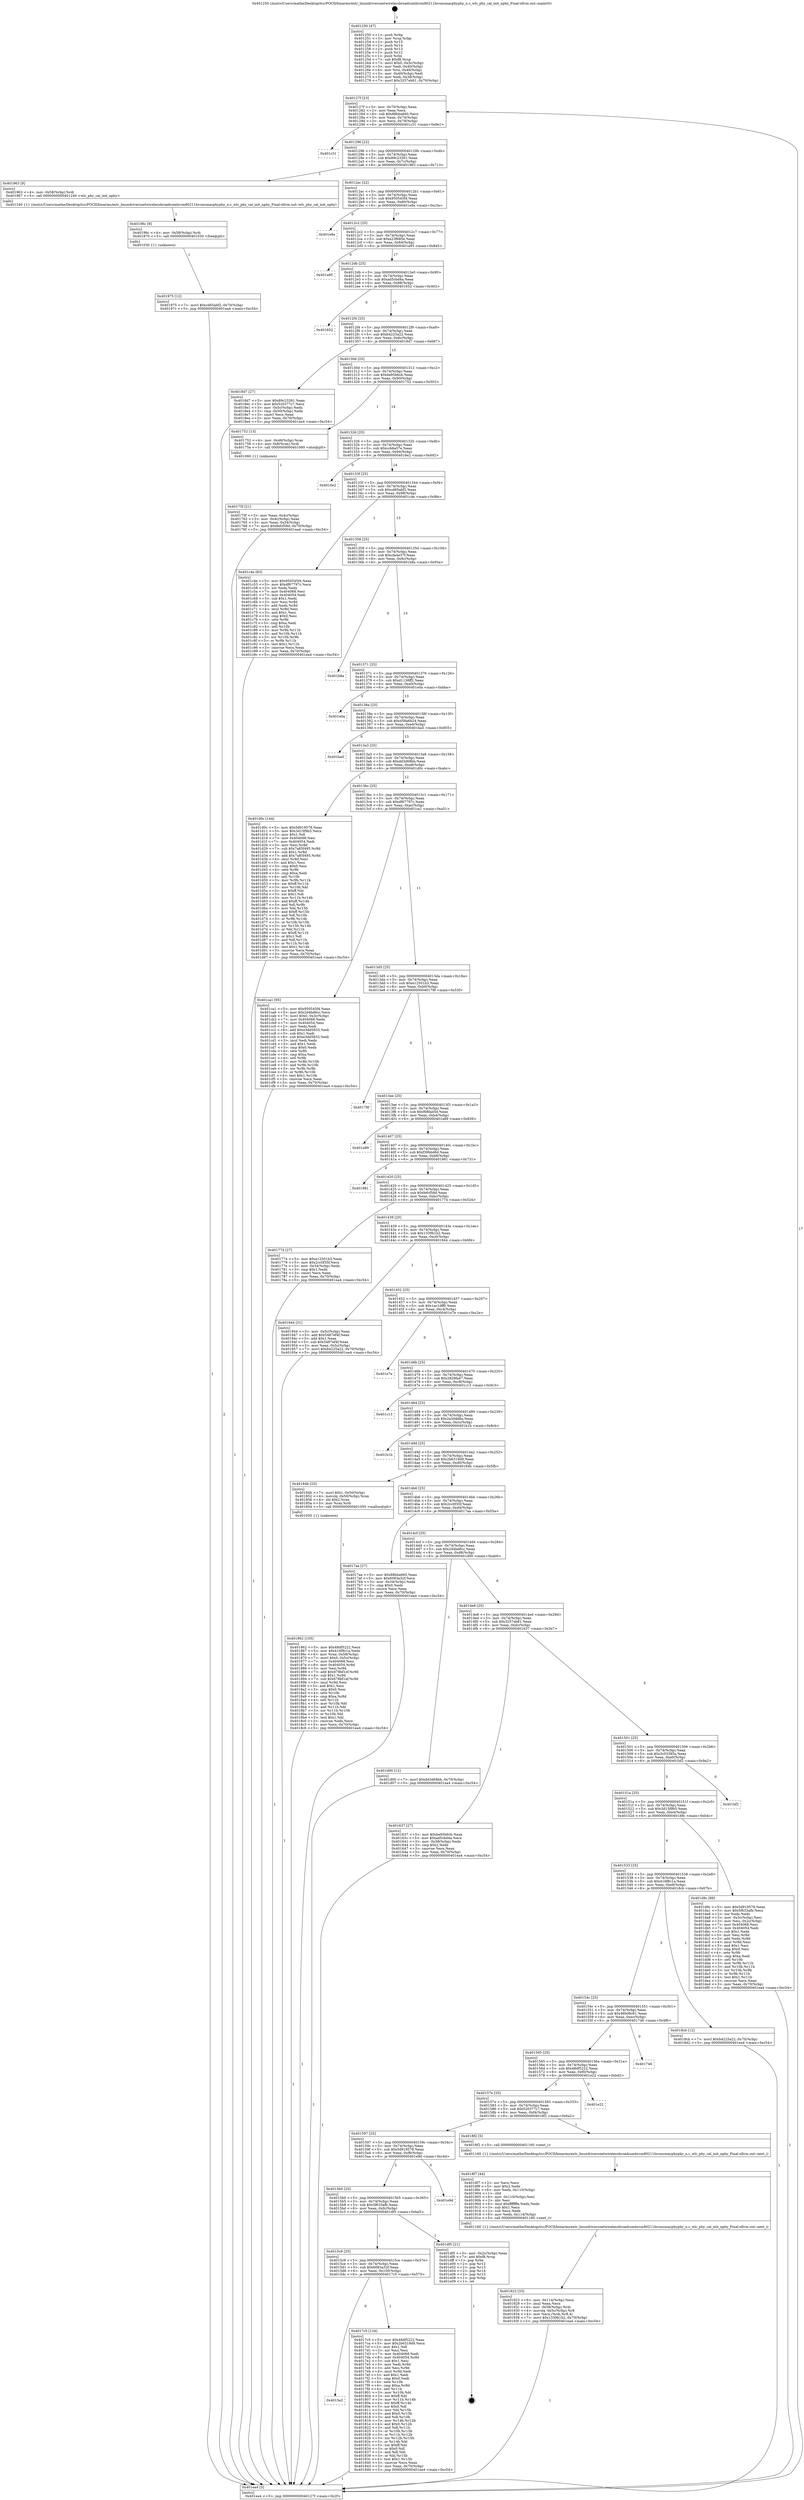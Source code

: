 digraph "0x401250" {
  label = "0x401250 (/mnt/c/Users/mathe/Desktop/tcc/POCII/binaries/extr_linuxdriversnetwirelessbroadcombrcm80211brcmsmacphyphy_n.c_wlc_phy_cal_init_nphy_Final-ollvm.out::main(0))"
  labelloc = "t"
  node[shape=record]

  Entry [label="",width=0.3,height=0.3,shape=circle,fillcolor=black,style=filled]
  "0x40127f" [label="{
     0x40127f [23]\l
     | [instrs]\l
     &nbsp;&nbsp;0x40127f \<+3\>: mov -0x70(%rbp),%eax\l
     &nbsp;&nbsp;0x401282 \<+2\>: mov %eax,%ecx\l
     &nbsp;&nbsp;0x401284 \<+6\>: sub $0x88bba660,%ecx\l
     &nbsp;&nbsp;0x40128a \<+3\>: mov %eax,-0x74(%rbp)\l
     &nbsp;&nbsp;0x40128d \<+3\>: mov %ecx,-0x78(%rbp)\l
     &nbsp;&nbsp;0x401290 \<+6\>: je 0000000000401c31 \<main+0x9e1\>\l
  }"]
  "0x401c31" [label="{
     0x401c31\l
  }", style=dashed]
  "0x401296" [label="{
     0x401296 [22]\l
     | [instrs]\l
     &nbsp;&nbsp;0x401296 \<+5\>: jmp 000000000040129b \<main+0x4b\>\l
     &nbsp;&nbsp;0x40129b \<+3\>: mov -0x74(%rbp),%eax\l
     &nbsp;&nbsp;0x40129e \<+5\>: sub $0x89c23261,%eax\l
     &nbsp;&nbsp;0x4012a3 \<+3\>: mov %eax,-0x7c(%rbp)\l
     &nbsp;&nbsp;0x4012a6 \<+6\>: je 0000000000401963 \<main+0x713\>\l
  }"]
  Exit [label="",width=0.3,height=0.3,shape=circle,fillcolor=black,style=filled,peripheries=2]
  "0x401963" [label="{
     0x401963 [9]\l
     | [instrs]\l
     &nbsp;&nbsp;0x401963 \<+4\>: mov -0x58(%rbp),%rdi\l
     &nbsp;&nbsp;0x401967 \<+5\>: call 0000000000401240 \<wlc_phy_cal_init_nphy\>\l
     | [calls]\l
     &nbsp;&nbsp;0x401240 \{1\} (/mnt/c/Users/mathe/Desktop/tcc/POCII/binaries/extr_linuxdriversnetwirelessbroadcombrcm80211brcmsmacphyphy_n.c_wlc_phy_cal_init_nphy_Final-ollvm.out::wlc_phy_cal_init_nphy)\l
  }"]
  "0x4012ac" [label="{
     0x4012ac [22]\l
     | [instrs]\l
     &nbsp;&nbsp;0x4012ac \<+5\>: jmp 00000000004012b1 \<main+0x61\>\l
     &nbsp;&nbsp;0x4012b1 \<+3\>: mov -0x74(%rbp),%eax\l
     &nbsp;&nbsp;0x4012b4 \<+5\>: sub $0x950545f4,%eax\l
     &nbsp;&nbsp;0x4012b9 \<+3\>: mov %eax,-0x80(%rbp)\l
     &nbsp;&nbsp;0x4012bc \<+6\>: je 0000000000401e8a \<main+0xc3a\>\l
  }"]
  "0x401975" [label="{
     0x401975 [12]\l
     | [instrs]\l
     &nbsp;&nbsp;0x401975 \<+7\>: movl $0xcd65abf2,-0x70(%rbp)\l
     &nbsp;&nbsp;0x40197c \<+5\>: jmp 0000000000401ea4 \<main+0xc54\>\l
  }"]
  "0x401e8a" [label="{
     0x401e8a\l
  }", style=dashed]
  "0x4012c2" [label="{
     0x4012c2 [25]\l
     | [instrs]\l
     &nbsp;&nbsp;0x4012c2 \<+5\>: jmp 00000000004012c7 \<main+0x77\>\l
     &nbsp;&nbsp;0x4012c7 \<+3\>: mov -0x74(%rbp),%eax\l
     &nbsp;&nbsp;0x4012ca \<+5\>: sub $0xa23f685e,%eax\l
     &nbsp;&nbsp;0x4012cf \<+6\>: mov %eax,-0x84(%rbp)\l
     &nbsp;&nbsp;0x4012d5 \<+6\>: je 0000000000401a95 \<main+0x845\>\l
  }"]
  "0x40196c" [label="{
     0x40196c [9]\l
     | [instrs]\l
     &nbsp;&nbsp;0x40196c \<+4\>: mov -0x58(%rbp),%rdi\l
     &nbsp;&nbsp;0x401970 \<+5\>: call 0000000000401030 \<free@plt\>\l
     | [calls]\l
     &nbsp;&nbsp;0x401030 \{1\} (unknown)\l
  }"]
  "0x401a95" [label="{
     0x401a95\l
  }", style=dashed]
  "0x4012db" [label="{
     0x4012db [25]\l
     | [instrs]\l
     &nbsp;&nbsp;0x4012db \<+5\>: jmp 00000000004012e0 \<main+0x90\>\l
     &nbsp;&nbsp;0x4012e0 \<+3\>: mov -0x74(%rbp),%eax\l
     &nbsp;&nbsp;0x4012e3 \<+5\>: sub $0xad5cbd4a,%eax\l
     &nbsp;&nbsp;0x4012e8 \<+6\>: mov %eax,-0x88(%rbp)\l
     &nbsp;&nbsp;0x4012ee \<+6\>: je 0000000000401652 \<main+0x402\>\l
  }"]
  "0x401923" [label="{
     0x401923 [33]\l
     | [instrs]\l
     &nbsp;&nbsp;0x401923 \<+6\>: mov -0x114(%rbp),%ecx\l
     &nbsp;&nbsp;0x401929 \<+3\>: imul %eax,%ecx\l
     &nbsp;&nbsp;0x40192c \<+4\>: mov -0x58(%rbp),%rdi\l
     &nbsp;&nbsp;0x401930 \<+4\>: movslq -0x5c(%rbp),%r8\l
     &nbsp;&nbsp;0x401934 \<+4\>: mov %ecx,(%rdi,%r8,4)\l
     &nbsp;&nbsp;0x401938 \<+7\>: movl $0x1339b1b2,-0x70(%rbp)\l
     &nbsp;&nbsp;0x40193f \<+5\>: jmp 0000000000401ea4 \<main+0xc54\>\l
  }"]
  "0x401652" [label="{
     0x401652\l
  }", style=dashed]
  "0x4012f4" [label="{
     0x4012f4 [25]\l
     | [instrs]\l
     &nbsp;&nbsp;0x4012f4 \<+5\>: jmp 00000000004012f9 \<main+0xa9\>\l
     &nbsp;&nbsp;0x4012f9 \<+3\>: mov -0x74(%rbp),%eax\l
     &nbsp;&nbsp;0x4012fc \<+5\>: sub $0xb4225a22,%eax\l
     &nbsp;&nbsp;0x401301 \<+6\>: mov %eax,-0x8c(%rbp)\l
     &nbsp;&nbsp;0x401307 \<+6\>: je 00000000004018d7 \<main+0x687\>\l
  }"]
  "0x4018f7" [label="{
     0x4018f7 [44]\l
     | [instrs]\l
     &nbsp;&nbsp;0x4018f7 \<+2\>: xor %ecx,%ecx\l
     &nbsp;&nbsp;0x4018f9 \<+5\>: mov $0x2,%edx\l
     &nbsp;&nbsp;0x4018fe \<+6\>: mov %edx,-0x110(%rbp)\l
     &nbsp;&nbsp;0x401904 \<+1\>: cltd\l
     &nbsp;&nbsp;0x401905 \<+6\>: mov -0x110(%rbp),%esi\l
     &nbsp;&nbsp;0x40190b \<+2\>: idiv %esi\l
     &nbsp;&nbsp;0x40190d \<+6\>: imul $0xfffffffe,%edx,%edx\l
     &nbsp;&nbsp;0x401913 \<+3\>: sub $0x1,%ecx\l
     &nbsp;&nbsp;0x401916 \<+2\>: sub %ecx,%edx\l
     &nbsp;&nbsp;0x401918 \<+6\>: mov %edx,-0x114(%rbp)\l
     &nbsp;&nbsp;0x40191e \<+5\>: call 0000000000401160 \<next_i\>\l
     | [calls]\l
     &nbsp;&nbsp;0x401160 \{1\} (/mnt/c/Users/mathe/Desktop/tcc/POCII/binaries/extr_linuxdriversnetwirelessbroadcombrcm80211brcmsmacphyphy_n.c_wlc_phy_cal_init_nphy_Final-ollvm.out::next_i)\l
  }"]
  "0x4018d7" [label="{
     0x4018d7 [27]\l
     | [instrs]\l
     &nbsp;&nbsp;0x4018d7 \<+5\>: mov $0x89c23261,%eax\l
     &nbsp;&nbsp;0x4018dc \<+5\>: mov $0x520377c7,%ecx\l
     &nbsp;&nbsp;0x4018e1 \<+3\>: mov -0x5c(%rbp),%edx\l
     &nbsp;&nbsp;0x4018e4 \<+3\>: cmp -0x50(%rbp),%edx\l
     &nbsp;&nbsp;0x4018e7 \<+3\>: cmovl %ecx,%eax\l
     &nbsp;&nbsp;0x4018ea \<+3\>: mov %eax,-0x70(%rbp)\l
     &nbsp;&nbsp;0x4018ed \<+5\>: jmp 0000000000401ea4 \<main+0xc54\>\l
  }"]
  "0x40130d" [label="{
     0x40130d [25]\l
     | [instrs]\l
     &nbsp;&nbsp;0x40130d \<+5\>: jmp 0000000000401312 \<main+0xc2\>\l
     &nbsp;&nbsp;0x401312 \<+3\>: mov -0x74(%rbp),%eax\l
     &nbsp;&nbsp;0x401315 \<+5\>: sub $0xbe95b6cb,%eax\l
     &nbsp;&nbsp;0x40131a \<+6\>: mov %eax,-0x90(%rbp)\l
     &nbsp;&nbsp;0x401320 \<+6\>: je 0000000000401752 \<main+0x502\>\l
  }"]
  "0x401862" [label="{
     0x401862 [105]\l
     | [instrs]\l
     &nbsp;&nbsp;0x401862 \<+5\>: mov $0x48df5222,%ecx\l
     &nbsp;&nbsp;0x401867 \<+5\>: mov $0x416f8c1a,%edx\l
     &nbsp;&nbsp;0x40186c \<+4\>: mov %rax,-0x58(%rbp)\l
     &nbsp;&nbsp;0x401870 \<+7\>: movl $0x0,-0x5c(%rbp)\l
     &nbsp;&nbsp;0x401877 \<+7\>: mov 0x404068,%esi\l
     &nbsp;&nbsp;0x40187e \<+8\>: mov 0x404054,%r8d\l
     &nbsp;&nbsp;0x401886 \<+3\>: mov %esi,%r9d\l
     &nbsp;&nbsp;0x401889 \<+7\>: add $0x678bf1ef,%r9d\l
     &nbsp;&nbsp;0x401890 \<+4\>: sub $0x1,%r9d\l
     &nbsp;&nbsp;0x401894 \<+7\>: sub $0x678bf1ef,%r9d\l
     &nbsp;&nbsp;0x40189b \<+4\>: imul %r9d,%esi\l
     &nbsp;&nbsp;0x40189f \<+3\>: and $0x1,%esi\l
     &nbsp;&nbsp;0x4018a2 \<+3\>: cmp $0x0,%esi\l
     &nbsp;&nbsp;0x4018a5 \<+4\>: sete %r10b\l
     &nbsp;&nbsp;0x4018a9 \<+4\>: cmp $0xa,%r8d\l
     &nbsp;&nbsp;0x4018ad \<+4\>: setl %r11b\l
     &nbsp;&nbsp;0x4018b1 \<+3\>: mov %r10b,%bl\l
     &nbsp;&nbsp;0x4018b4 \<+3\>: and %r11b,%bl\l
     &nbsp;&nbsp;0x4018b7 \<+3\>: xor %r11b,%r10b\l
     &nbsp;&nbsp;0x4018ba \<+3\>: or %r10b,%bl\l
     &nbsp;&nbsp;0x4018bd \<+3\>: test $0x1,%bl\l
     &nbsp;&nbsp;0x4018c0 \<+3\>: cmovne %edx,%ecx\l
     &nbsp;&nbsp;0x4018c3 \<+3\>: mov %ecx,-0x70(%rbp)\l
     &nbsp;&nbsp;0x4018c6 \<+5\>: jmp 0000000000401ea4 \<main+0xc54\>\l
  }"]
  "0x401752" [label="{
     0x401752 [13]\l
     | [instrs]\l
     &nbsp;&nbsp;0x401752 \<+4\>: mov -0x48(%rbp),%rax\l
     &nbsp;&nbsp;0x401756 \<+4\>: mov 0x8(%rax),%rdi\l
     &nbsp;&nbsp;0x40175a \<+5\>: call 0000000000401060 \<atoi@plt\>\l
     | [calls]\l
     &nbsp;&nbsp;0x401060 \{1\} (unknown)\l
  }"]
  "0x401326" [label="{
     0x401326 [25]\l
     | [instrs]\l
     &nbsp;&nbsp;0x401326 \<+5\>: jmp 000000000040132b \<main+0xdb\>\l
     &nbsp;&nbsp;0x40132b \<+3\>: mov -0x74(%rbp),%eax\l
     &nbsp;&nbsp;0x40132e \<+5\>: sub $0xccb6a57e,%eax\l
     &nbsp;&nbsp;0x401333 \<+6\>: mov %eax,-0x94(%rbp)\l
     &nbsp;&nbsp;0x401339 \<+6\>: je 00000000004016e2 \<main+0x492\>\l
  }"]
  "0x4015e2" [label="{
     0x4015e2\l
  }", style=dashed]
  "0x4016e2" [label="{
     0x4016e2\l
  }", style=dashed]
  "0x40133f" [label="{
     0x40133f [25]\l
     | [instrs]\l
     &nbsp;&nbsp;0x40133f \<+5\>: jmp 0000000000401344 \<main+0xf4\>\l
     &nbsp;&nbsp;0x401344 \<+3\>: mov -0x74(%rbp),%eax\l
     &nbsp;&nbsp;0x401347 \<+5\>: sub $0xcd65abf2,%eax\l
     &nbsp;&nbsp;0x40134c \<+6\>: mov %eax,-0x98(%rbp)\l
     &nbsp;&nbsp;0x401352 \<+6\>: je 0000000000401c4e \<main+0x9fe\>\l
  }"]
  "0x4017c5" [label="{
     0x4017c5 [134]\l
     | [instrs]\l
     &nbsp;&nbsp;0x4017c5 \<+5\>: mov $0x48df5222,%eax\l
     &nbsp;&nbsp;0x4017ca \<+5\>: mov $0x2b6319d9,%ecx\l
     &nbsp;&nbsp;0x4017cf \<+2\>: mov $0x1,%dl\l
     &nbsp;&nbsp;0x4017d1 \<+2\>: xor %esi,%esi\l
     &nbsp;&nbsp;0x4017d3 \<+7\>: mov 0x404068,%edi\l
     &nbsp;&nbsp;0x4017da \<+8\>: mov 0x404054,%r8d\l
     &nbsp;&nbsp;0x4017e2 \<+3\>: sub $0x1,%esi\l
     &nbsp;&nbsp;0x4017e5 \<+3\>: mov %edi,%r9d\l
     &nbsp;&nbsp;0x4017e8 \<+3\>: add %esi,%r9d\l
     &nbsp;&nbsp;0x4017eb \<+4\>: imul %r9d,%edi\l
     &nbsp;&nbsp;0x4017ef \<+3\>: and $0x1,%edi\l
     &nbsp;&nbsp;0x4017f2 \<+3\>: cmp $0x0,%edi\l
     &nbsp;&nbsp;0x4017f5 \<+4\>: sete %r10b\l
     &nbsp;&nbsp;0x4017f9 \<+4\>: cmp $0xa,%r8d\l
     &nbsp;&nbsp;0x4017fd \<+4\>: setl %r11b\l
     &nbsp;&nbsp;0x401801 \<+3\>: mov %r10b,%bl\l
     &nbsp;&nbsp;0x401804 \<+3\>: xor $0xff,%bl\l
     &nbsp;&nbsp;0x401807 \<+3\>: mov %r11b,%r14b\l
     &nbsp;&nbsp;0x40180a \<+4\>: xor $0xff,%r14b\l
     &nbsp;&nbsp;0x40180e \<+3\>: xor $0x0,%dl\l
     &nbsp;&nbsp;0x401811 \<+3\>: mov %bl,%r15b\l
     &nbsp;&nbsp;0x401814 \<+4\>: and $0x0,%r15b\l
     &nbsp;&nbsp;0x401818 \<+3\>: and %dl,%r10b\l
     &nbsp;&nbsp;0x40181b \<+3\>: mov %r14b,%r12b\l
     &nbsp;&nbsp;0x40181e \<+4\>: and $0x0,%r12b\l
     &nbsp;&nbsp;0x401822 \<+3\>: and %dl,%r11b\l
     &nbsp;&nbsp;0x401825 \<+3\>: or %r10b,%r15b\l
     &nbsp;&nbsp;0x401828 \<+3\>: or %r11b,%r12b\l
     &nbsp;&nbsp;0x40182b \<+3\>: xor %r12b,%r15b\l
     &nbsp;&nbsp;0x40182e \<+3\>: or %r14b,%bl\l
     &nbsp;&nbsp;0x401831 \<+3\>: xor $0xff,%bl\l
     &nbsp;&nbsp;0x401834 \<+3\>: or $0x0,%dl\l
     &nbsp;&nbsp;0x401837 \<+2\>: and %dl,%bl\l
     &nbsp;&nbsp;0x401839 \<+3\>: or %bl,%r15b\l
     &nbsp;&nbsp;0x40183c \<+4\>: test $0x1,%r15b\l
     &nbsp;&nbsp;0x401840 \<+3\>: cmovne %ecx,%eax\l
     &nbsp;&nbsp;0x401843 \<+3\>: mov %eax,-0x70(%rbp)\l
     &nbsp;&nbsp;0x401846 \<+5\>: jmp 0000000000401ea4 \<main+0xc54\>\l
  }"]
  "0x401c4e" [label="{
     0x401c4e [83]\l
     | [instrs]\l
     &nbsp;&nbsp;0x401c4e \<+5\>: mov $0x950545f4,%eax\l
     &nbsp;&nbsp;0x401c53 \<+5\>: mov $0xdf67797c,%ecx\l
     &nbsp;&nbsp;0x401c58 \<+2\>: xor %edx,%edx\l
     &nbsp;&nbsp;0x401c5a \<+7\>: mov 0x404068,%esi\l
     &nbsp;&nbsp;0x401c61 \<+7\>: mov 0x404054,%edi\l
     &nbsp;&nbsp;0x401c68 \<+3\>: sub $0x1,%edx\l
     &nbsp;&nbsp;0x401c6b \<+3\>: mov %esi,%r8d\l
     &nbsp;&nbsp;0x401c6e \<+3\>: add %edx,%r8d\l
     &nbsp;&nbsp;0x401c71 \<+4\>: imul %r8d,%esi\l
     &nbsp;&nbsp;0x401c75 \<+3\>: and $0x1,%esi\l
     &nbsp;&nbsp;0x401c78 \<+3\>: cmp $0x0,%esi\l
     &nbsp;&nbsp;0x401c7b \<+4\>: sete %r9b\l
     &nbsp;&nbsp;0x401c7f \<+3\>: cmp $0xa,%edi\l
     &nbsp;&nbsp;0x401c82 \<+4\>: setl %r10b\l
     &nbsp;&nbsp;0x401c86 \<+3\>: mov %r9b,%r11b\l
     &nbsp;&nbsp;0x401c89 \<+3\>: and %r10b,%r11b\l
     &nbsp;&nbsp;0x401c8c \<+3\>: xor %r10b,%r9b\l
     &nbsp;&nbsp;0x401c8f \<+3\>: or %r9b,%r11b\l
     &nbsp;&nbsp;0x401c92 \<+4\>: test $0x1,%r11b\l
     &nbsp;&nbsp;0x401c96 \<+3\>: cmovne %ecx,%eax\l
     &nbsp;&nbsp;0x401c99 \<+3\>: mov %eax,-0x70(%rbp)\l
     &nbsp;&nbsp;0x401c9c \<+5\>: jmp 0000000000401ea4 \<main+0xc54\>\l
  }"]
  "0x401358" [label="{
     0x401358 [25]\l
     | [instrs]\l
     &nbsp;&nbsp;0x401358 \<+5\>: jmp 000000000040135d \<main+0x10d\>\l
     &nbsp;&nbsp;0x40135d \<+3\>: mov -0x74(%rbp),%eax\l
     &nbsp;&nbsp;0x401360 \<+5\>: sub $0xcfa4e37f,%eax\l
     &nbsp;&nbsp;0x401365 \<+6\>: mov %eax,-0x9c(%rbp)\l
     &nbsp;&nbsp;0x40136b \<+6\>: je 0000000000401b8a \<main+0x93a\>\l
  }"]
  "0x4015c9" [label="{
     0x4015c9 [25]\l
     | [instrs]\l
     &nbsp;&nbsp;0x4015c9 \<+5\>: jmp 00000000004015ce \<main+0x37e\>\l
     &nbsp;&nbsp;0x4015ce \<+3\>: mov -0x74(%rbp),%eax\l
     &nbsp;&nbsp;0x4015d1 \<+5\>: sub $0x6083a32f,%eax\l
     &nbsp;&nbsp;0x4015d6 \<+6\>: mov %eax,-0x100(%rbp)\l
     &nbsp;&nbsp;0x4015dc \<+6\>: je 00000000004017c5 \<main+0x575\>\l
  }"]
  "0x401b8a" [label="{
     0x401b8a\l
  }", style=dashed]
  "0x401371" [label="{
     0x401371 [25]\l
     | [instrs]\l
     &nbsp;&nbsp;0x401371 \<+5\>: jmp 0000000000401376 \<main+0x126\>\l
     &nbsp;&nbsp;0x401376 \<+3\>: mov -0x74(%rbp),%eax\l
     &nbsp;&nbsp;0x401379 \<+5\>: sub $0xd1138ff2,%eax\l
     &nbsp;&nbsp;0x40137e \<+6\>: mov %eax,-0xa0(%rbp)\l
     &nbsp;&nbsp;0x401384 \<+6\>: je 0000000000401e0a \<main+0xbba\>\l
  }"]
  "0x401df5" [label="{
     0x401df5 [21]\l
     | [instrs]\l
     &nbsp;&nbsp;0x401df5 \<+3\>: mov -0x2c(%rbp),%eax\l
     &nbsp;&nbsp;0x401df8 \<+7\>: add $0xf8,%rsp\l
     &nbsp;&nbsp;0x401dff \<+1\>: pop %rbx\l
     &nbsp;&nbsp;0x401e00 \<+2\>: pop %r12\l
     &nbsp;&nbsp;0x401e02 \<+2\>: pop %r13\l
     &nbsp;&nbsp;0x401e04 \<+2\>: pop %r14\l
     &nbsp;&nbsp;0x401e06 \<+2\>: pop %r15\l
     &nbsp;&nbsp;0x401e08 \<+1\>: pop %rbp\l
     &nbsp;&nbsp;0x401e09 \<+1\>: ret\l
  }"]
  "0x401e0a" [label="{
     0x401e0a\l
  }", style=dashed]
  "0x40138a" [label="{
     0x40138a [25]\l
     | [instrs]\l
     &nbsp;&nbsp;0x40138a \<+5\>: jmp 000000000040138f \<main+0x13f\>\l
     &nbsp;&nbsp;0x40138f \<+3\>: mov -0x74(%rbp),%eax\l
     &nbsp;&nbsp;0x401392 \<+5\>: sub $0xd58a6b24,%eax\l
     &nbsp;&nbsp;0x401397 \<+6\>: mov %eax,-0xa4(%rbp)\l
     &nbsp;&nbsp;0x40139d \<+6\>: je 0000000000401ba5 \<main+0x955\>\l
  }"]
  "0x4015b0" [label="{
     0x4015b0 [25]\l
     | [instrs]\l
     &nbsp;&nbsp;0x4015b0 \<+5\>: jmp 00000000004015b5 \<main+0x365\>\l
     &nbsp;&nbsp;0x4015b5 \<+3\>: mov -0x74(%rbp),%eax\l
     &nbsp;&nbsp;0x4015b8 \<+5\>: sub $0x5f633afb,%eax\l
     &nbsp;&nbsp;0x4015bd \<+6\>: mov %eax,-0xfc(%rbp)\l
     &nbsp;&nbsp;0x4015c3 \<+6\>: je 0000000000401df5 \<main+0xba5\>\l
  }"]
  "0x401ba5" [label="{
     0x401ba5\l
  }", style=dashed]
  "0x4013a3" [label="{
     0x4013a3 [25]\l
     | [instrs]\l
     &nbsp;&nbsp;0x4013a3 \<+5\>: jmp 00000000004013a8 \<main+0x158\>\l
     &nbsp;&nbsp;0x4013a8 \<+3\>: mov -0x74(%rbp),%eax\l
     &nbsp;&nbsp;0x4013ab \<+5\>: sub $0xdd3d68bb,%eax\l
     &nbsp;&nbsp;0x4013b0 \<+6\>: mov %eax,-0xa8(%rbp)\l
     &nbsp;&nbsp;0x4013b6 \<+6\>: je 0000000000401d0c \<main+0xabc\>\l
  }"]
  "0x401e9d" [label="{
     0x401e9d\l
  }", style=dashed]
  "0x401d0c" [label="{
     0x401d0c [144]\l
     | [instrs]\l
     &nbsp;&nbsp;0x401d0c \<+5\>: mov $0x5d919578,%eax\l
     &nbsp;&nbsp;0x401d11 \<+5\>: mov $0x3d15f9b5,%ecx\l
     &nbsp;&nbsp;0x401d16 \<+2\>: mov $0x1,%dl\l
     &nbsp;&nbsp;0x401d18 \<+7\>: mov 0x404068,%esi\l
     &nbsp;&nbsp;0x401d1f \<+7\>: mov 0x404054,%edi\l
     &nbsp;&nbsp;0x401d26 \<+3\>: mov %esi,%r8d\l
     &nbsp;&nbsp;0x401d29 \<+7\>: sub $0x7a85f495,%r8d\l
     &nbsp;&nbsp;0x401d30 \<+4\>: sub $0x1,%r8d\l
     &nbsp;&nbsp;0x401d34 \<+7\>: add $0x7a85f495,%r8d\l
     &nbsp;&nbsp;0x401d3b \<+4\>: imul %r8d,%esi\l
     &nbsp;&nbsp;0x401d3f \<+3\>: and $0x1,%esi\l
     &nbsp;&nbsp;0x401d42 \<+3\>: cmp $0x0,%esi\l
     &nbsp;&nbsp;0x401d45 \<+4\>: sete %r9b\l
     &nbsp;&nbsp;0x401d49 \<+3\>: cmp $0xa,%edi\l
     &nbsp;&nbsp;0x401d4c \<+4\>: setl %r10b\l
     &nbsp;&nbsp;0x401d50 \<+3\>: mov %r9b,%r11b\l
     &nbsp;&nbsp;0x401d53 \<+4\>: xor $0xff,%r11b\l
     &nbsp;&nbsp;0x401d57 \<+3\>: mov %r10b,%bl\l
     &nbsp;&nbsp;0x401d5a \<+3\>: xor $0xff,%bl\l
     &nbsp;&nbsp;0x401d5d \<+3\>: xor $0x1,%dl\l
     &nbsp;&nbsp;0x401d60 \<+3\>: mov %r11b,%r14b\l
     &nbsp;&nbsp;0x401d63 \<+4\>: and $0xff,%r14b\l
     &nbsp;&nbsp;0x401d67 \<+3\>: and %dl,%r9b\l
     &nbsp;&nbsp;0x401d6a \<+3\>: mov %bl,%r15b\l
     &nbsp;&nbsp;0x401d6d \<+4\>: and $0xff,%r15b\l
     &nbsp;&nbsp;0x401d71 \<+3\>: and %dl,%r10b\l
     &nbsp;&nbsp;0x401d74 \<+3\>: or %r9b,%r14b\l
     &nbsp;&nbsp;0x401d77 \<+3\>: or %r10b,%r15b\l
     &nbsp;&nbsp;0x401d7a \<+3\>: xor %r15b,%r14b\l
     &nbsp;&nbsp;0x401d7d \<+3\>: or %bl,%r11b\l
     &nbsp;&nbsp;0x401d80 \<+4\>: xor $0xff,%r11b\l
     &nbsp;&nbsp;0x401d84 \<+3\>: or $0x1,%dl\l
     &nbsp;&nbsp;0x401d87 \<+3\>: and %dl,%r11b\l
     &nbsp;&nbsp;0x401d8a \<+3\>: or %r11b,%r14b\l
     &nbsp;&nbsp;0x401d8d \<+4\>: test $0x1,%r14b\l
     &nbsp;&nbsp;0x401d91 \<+3\>: cmovne %ecx,%eax\l
     &nbsp;&nbsp;0x401d94 \<+3\>: mov %eax,-0x70(%rbp)\l
     &nbsp;&nbsp;0x401d97 \<+5\>: jmp 0000000000401ea4 \<main+0xc54\>\l
  }"]
  "0x4013bc" [label="{
     0x4013bc [25]\l
     | [instrs]\l
     &nbsp;&nbsp;0x4013bc \<+5\>: jmp 00000000004013c1 \<main+0x171\>\l
     &nbsp;&nbsp;0x4013c1 \<+3\>: mov -0x74(%rbp),%eax\l
     &nbsp;&nbsp;0x4013c4 \<+5\>: sub $0xdf67797c,%eax\l
     &nbsp;&nbsp;0x4013c9 \<+6\>: mov %eax,-0xac(%rbp)\l
     &nbsp;&nbsp;0x4013cf \<+6\>: je 0000000000401ca1 \<main+0xa51\>\l
  }"]
  "0x401597" [label="{
     0x401597 [25]\l
     | [instrs]\l
     &nbsp;&nbsp;0x401597 \<+5\>: jmp 000000000040159c \<main+0x34c\>\l
     &nbsp;&nbsp;0x40159c \<+3\>: mov -0x74(%rbp),%eax\l
     &nbsp;&nbsp;0x40159f \<+5\>: sub $0x5d919578,%eax\l
     &nbsp;&nbsp;0x4015a4 \<+6\>: mov %eax,-0xf8(%rbp)\l
     &nbsp;&nbsp;0x4015aa \<+6\>: je 0000000000401e9d \<main+0xc4d\>\l
  }"]
  "0x401ca1" [label="{
     0x401ca1 [95]\l
     | [instrs]\l
     &nbsp;&nbsp;0x401ca1 \<+5\>: mov $0x950545f4,%eax\l
     &nbsp;&nbsp;0x401ca6 \<+5\>: mov $0x2d4bd6cc,%ecx\l
     &nbsp;&nbsp;0x401cab \<+7\>: movl $0x0,-0x3c(%rbp)\l
     &nbsp;&nbsp;0x401cb2 \<+7\>: mov 0x404068,%edx\l
     &nbsp;&nbsp;0x401cb9 \<+7\>: mov 0x404054,%esi\l
     &nbsp;&nbsp;0x401cc0 \<+2\>: mov %edx,%edi\l
     &nbsp;&nbsp;0x401cc2 \<+6\>: add $0xe3dd5833,%edi\l
     &nbsp;&nbsp;0x401cc8 \<+3\>: sub $0x1,%edi\l
     &nbsp;&nbsp;0x401ccb \<+6\>: sub $0xe3dd5833,%edi\l
     &nbsp;&nbsp;0x401cd1 \<+3\>: imul %edi,%edx\l
     &nbsp;&nbsp;0x401cd4 \<+3\>: and $0x1,%edx\l
     &nbsp;&nbsp;0x401cd7 \<+3\>: cmp $0x0,%edx\l
     &nbsp;&nbsp;0x401cda \<+4\>: sete %r8b\l
     &nbsp;&nbsp;0x401cde \<+3\>: cmp $0xa,%esi\l
     &nbsp;&nbsp;0x401ce1 \<+4\>: setl %r9b\l
     &nbsp;&nbsp;0x401ce5 \<+3\>: mov %r8b,%r10b\l
     &nbsp;&nbsp;0x401ce8 \<+3\>: and %r9b,%r10b\l
     &nbsp;&nbsp;0x401ceb \<+3\>: xor %r9b,%r8b\l
     &nbsp;&nbsp;0x401cee \<+3\>: or %r8b,%r10b\l
     &nbsp;&nbsp;0x401cf1 \<+4\>: test $0x1,%r10b\l
     &nbsp;&nbsp;0x401cf5 \<+3\>: cmovne %ecx,%eax\l
     &nbsp;&nbsp;0x401cf8 \<+3\>: mov %eax,-0x70(%rbp)\l
     &nbsp;&nbsp;0x401cfb \<+5\>: jmp 0000000000401ea4 \<main+0xc54\>\l
  }"]
  "0x4013d5" [label="{
     0x4013d5 [25]\l
     | [instrs]\l
     &nbsp;&nbsp;0x4013d5 \<+5\>: jmp 00000000004013da \<main+0x18a\>\l
     &nbsp;&nbsp;0x4013da \<+3\>: mov -0x74(%rbp),%eax\l
     &nbsp;&nbsp;0x4013dd \<+5\>: sub $0xe12501b3,%eax\l
     &nbsp;&nbsp;0x4013e2 \<+6\>: mov %eax,-0xb0(%rbp)\l
     &nbsp;&nbsp;0x4013e8 \<+6\>: je 000000000040178f \<main+0x53f\>\l
  }"]
  "0x4018f2" [label="{
     0x4018f2 [5]\l
     | [instrs]\l
     &nbsp;&nbsp;0x4018f2 \<+5\>: call 0000000000401160 \<next_i\>\l
     | [calls]\l
     &nbsp;&nbsp;0x401160 \{1\} (/mnt/c/Users/mathe/Desktop/tcc/POCII/binaries/extr_linuxdriversnetwirelessbroadcombrcm80211brcmsmacphyphy_n.c_wlc_phy_cal_init_nphy_Final-ollvm.out::next_i)\l
  }"]
  "0x40178f" [label="{
     0x40178f\l
  }", style=dashed]
  "0x4013ee" [label="{
     0x4013ee [25]\l
     | [instrs]\l
     &nbsp;&nbsp;0x4013ee \<+5\>: jmp 00000000004013f3 \<main+0x1a3\>\l
     &nbsp;&nbsp;0x4013f3 \<+3\>: mov -0x74(%rbp),%eax\l
     &nbsp;&nbsp;0x4013f6 \<+5\>: sub $0xf08fad5d,%eax\l
     &nbsp;&nbsp;0x4013fb \<+6\>: mov %eax,-0xb4(%rbp)\l
     &nbsp;&nbsp;0x401401 \<+6\>: je 0000000000401a89 \<main+0x839\>\l
  }"]
  "0x40157e" [label="{
     0x40157e [25]\l
     | [instrs]\l
     &nbsp;&nbsp;0x40157e \<+5\>: jmp 0000000000401583 \<main+0x333\>\l
     &nbsp;&nbsp;0x401583 \<+3\>: mov -0x74(%rbp),%eax\l
     &nbsp;&nbsp;0x401586 \<+5\>: sub $0x520377c7,%eax\l
     &nbsp;&nbsp;0x40158b \<+6\>: mov %eax,-0xf4(%rbp)\l
     &nbsp;&nbsp;0x401591 \<+6\>: je 00000000004018f2 \<main+0x6a2\>\l
  }"]
  "0x401a89" [label="{
     0x401a89\l
  }", style=dashed]
  "0x401407" [label="{
     0x401407 [25]\l
     | [instrs]\l
     &nbsp;&nbsp;0x401407 \<+5\>: jmp 000000000040140c \<main+0x1bc\>\l
     &nbsp;&nbsp;0x40140c \<+3\>: mov -0x74(%rbp),%eax\l
     &nbsp;&nbsp;0x40140f \<+5\>: sub $0xf39bbd6d,%eax\l
     &nbsp;&nbsp;0x401414 \<+6\>: mov %eax,-0xb8(%rbp)\l
     &nbsp;&nbsp;0x40141a \<+6\>: je 0000000000401981 \<main+0x731\>\l
  }"]
  "0x401e22" [label="{
     0x401e22\l
  }", style=dashed]
  "0x401981" [label="{
     0x401981\l
  }", style=dashed]
  "0x401420" [label="{
     0x401420 [25]\l
     | [instrs]\l
     &nbsp;&nbsp;0x401420 \<+5\>: jmp 0000000000401425 \<main+0x1d5\>\l
     &nbsp;&nbsp;0x401425 \<+3\>: mov -0x74(%rbp),%eax\l
     &nbsp;&nbsp;0x401428 \<+5\>: sub $0xfefcf58d,%eax\l
     &nbsp;&nbsp;0x40142d \<+6\>: mov %eax,-0xbc(%rbp)\l
     &nbsp;&nbsp;0x401433 \<+6\>: je 0000000000401774 \<main+0x524\>\l
  }"]
  "0x401565" [label="{
     0x401565 [25]\l
     | [instrs]\l
     &nbsp;&nbsp;0x401565 \<+5\>: jmp 000000000040156a \<main+0x31a\>\l
     &nbsp;&nbsp;0x40156a \<+3\>: mov -0x74(%rbp),%eax\l
     &nbsp;&nbsp;0x40156d \<+5\>: sub $0x48df5222,%eax\l
     &nbsp;&nbsp;0x401572 \<+6\>: mov %eax,-0xf0(%rbp)\l
     &nbsp;&nbsp;0x401578 \<+6\>: je 0000000000401e22 \<main+0xbd2\>\l
  }"]
  "0x401774" [label="{
     0x401774 [27]\l
     | [instrs]\l
     &nbsp;&nbsp;0x401774 \<+5\>: mov $0xe12501b3,%eax\l
     &nbsp;&nbsp;0x401779 \<+5\>: mov $0x2cc0f35f,%ecx\l
     &nbsp;&nbsp;0x40177e \<+3\>: mov -0x34(%rbp),%edx\l
     &nbsp;&nbsp;0x401781 \<+3\>: cmp $0x1,%edx\l
     &nbsp;&nbsp;0x401784 \<+3\>: cmovl %ecx,%eax\l
     &nbsp;&nbsp;0x401787 \<+3\>: mov %eax,-0x70(%rbp)\l
     &nbsp;&nbsp;0x40178a \<+5\>: jmp 0000000000401ea4 \<main+0xc54\>\l
  }"]
  "0x401439" [label="{
     0x401439 [25]\l
     | [instrs]\l
     &nbsp;&nbsp;0x401439 \<+5\>: jmp 000000000040143e \<main+0x1ee\>\l
     &nbsp;&nbsp;0x40143e \<+3\>: mov -0x74(%rbp),%eax\l
     &nbsp;&nbsp;0x401441 \<+5\>: sub $0x1339b1b2,%eax\l
     &nbsp;&nbsp;0x401446 \<+6\>: mov %eax,-0xc0(%rbp)\l
     &nbsp;&nbsp;0x40144c \<+6\>: je 0000000000401944 \<main+0x6f4\>\l
  }"]
  "0x401746" [label="{
     0x401746\l
  }", style=dashed]
  "0x401944" [label="{
     0x401944 [31]\l
     | [instrs]\l
     &nbsp;&nbsp;0x401944 \<+3\>: mov -0x5c(%rbp),%eax\l
     &nbsp;&nbsp;0x401947 \<+5\>: add $0x5487ef4f,%eax\l
     &nbsp;&nbsp;0x40194c \<+3\>: add $0x1,%eax\l
     &nbsp;&nbsp;0x40194f \<+5\>: sub $0x5487ef4f,%eax\l
     &nbsp;&nbsp;0x401954 \<+3\>: mov %eax,-0x5c(%rbp)\l
     &nbsp;&nbsp;0x401957 \<+7\>: movl $0xb4225a22,-0x70(%rbp)\l
     &nbsp;&nbsp;0x40195e \<+5\>: jmp 0000000000401ea4 \<main+0xc54\>\l
  }"]
  "0x401452" [label="{
     0x401452 [25]\l
     | [instrs]\l
     &nbsp;&nbsp;0x401452 \<+5\>: jmp 0000000000401457 \<main+0x207\>\l
     &nbsp;&nbsp;0x401457 \<+3\>: mov -0x74(%rbp),%eax\l
     &nbsp;&nbsp;0x40145a \<+5\>: sub $0x1ac1dff0,%eax\l
     &nbsp;&nbsp;0x40145f \<+6\>: mov %eax,-0xc4(%rbp)\l
     &nbsp;&nbsp;0x401465 \<+6\>: je 0000000000401e7e \<main+0xc2e\>\l
  }"]
  "0x40154c" [label="{
     0x40154c [25]\l
     | [instrs]\l
     &nbsp;&nbsp;0x40154c \<+5\>: jmp 0000000000401551 \<main+0x301\>\l
     &nbsp;&nbsp;0x401551 \<+3\>: mov -0x74(%rbp),%eax\l
     &nbsp;&nbsp;0x401554 \<+5\>: sub $0x46b06c61,%eax\l
     &nbsp;&nbsp;0x401559 \<+6\>: mov %eax,-0xec(%rbp)\l
     &nbsp;&nbsp;0x40155f \<+6\>: je 0000000000401746 \<main+0x4f6\>\l
  }"]
  "0x401e7e" [label="{
     0x401e7e\l
  }", style=dashed]
  "0x40146b" [label="{
     0x40146b [25]\l
     | [instrs]\l
     &nbsp;&nbsp;0x40146b \<+5\>: jmp 0000000000401470 \<main+0x220\>\l
     &nbsp;&nbsp;0x401470 \<+3\>: mov -0x74(%rbp),%eax\l
     &nbsp;&nbsp;0x401473 \<+5\>: sub $0x2828fa47,%eax\l
     &nbsp;&nbsp;0x401478 \<+6\>: mov %eax,-0xc8(%rbp)\l
     &nbsp;&nbsp;0x40147e \<+6\>: je 0000000000401c13 \<main+0x9c3\>\l
  }"]
  "0x4018cb" [label="{
     0x4018cb [12]\l
     | [instrs]\l
     &nbsp;&nbsp;0x4018cb \<+7\>: movl $0xb4225a22,-0x70(%rbp)\l
     &nbsp;&nbsp;0x4018d2 \<+5\>: jmp 0000000000401ea4 \<main+0xc54\>\l
  }"]
  "0x401c13" [label="{
     0x401c13\l
  }", style=dashed]
  "0x401484" [label="{
     0x401484 [25]\l
     | [instrs]\l
     &nbsp;&nbsp;0x401484 \<+5\>: jmp 0000000000401489 \<main+0x239\>\l
     &nbsp;&nbsp;0x401489 \<+3\>: mov -0x74(%rbp),%eax\l
     &nbsp;&nbsp;0x40148c \<+5\>: sub $0x2a30dd6a,%eax\l
     &nbsp;&nbsp;0x401491 \<+6\>: mov %eax,-0xcc(%rbp)\l
     &nbsp;&nbsp;0x401497 \<+6\>: je 0000000000401b1b \<main+0x8cb\>\l
  }"]
  "0x401533" [label="{
     0x401533 [25]\l
     | [instrs]\l
     &nbsp;&nbsp;0x401533 \<+5\>: jmp 0000000000401538 \<main+0x2e8\>\l
     &nbsp;&nbsp;0x401538 \<+3\>: mov -0x74(%rbp),%eax\l
     &nbsp;&nbsp;0x40153b \<+5\>: sub $0x416f8c1a,%eax\l
     &nbsp;&nbsp;0x401540 \<+6\>: mov %eax,-0xe8(%rbp)\l
     &nbsp;&nbsp;0x401546 \<+6\>: je 00000000004018cb \<main+0x67b\>\l
  }"]
  "0x401b1b" [label="{
     0x401b1b\l
  }", style=dashed]
  "0x40149d" [label="{
     0x40149d [25]\l
     | [instrs]\l
     &nbsp;&nbsp;0x40149d \<+5\>: jmp 00000000004014a2 \<main+0x252\>\l
     &nbsp;&nbsp;0x4014a2 \<+3\>: mov -0x74(%rbp),%eax\l
     &nbsp;&nbsp;0x4014a5 \<+5\>: sub $0x2b6319d9,%eax\l
     &nbsp;&nbsp;0x4014aa \<+6\>: mov %eax,-0xd0(%rbp)\l
     &nbsp;&nbsp;0x4014b0 \<+6\>: je 000000000040184b \<main+0x5fb\>\l
  }"]
  "0x401d9c" [label="{
     0x401d9c [89]\l
     | [instrs]\l
     &nbsp;&nbsp;0x401d9c \<+5\>: mov $0x5d919578,%eax\l
     &nbsp;&nbsp;0x401da1 \<+5\>: mov $0x5f633afb,%ecx\l
     &nbsp;&nbsp;0x401da6 \<+2\>: xor %edx,%edx\l
     &nbsp;&nbsp;0x401da8 \<+3\>: mov -0x3c(%rbp),%esi\l
     &nbsp;&nbsp;0x401dab \<+3\>: mov %esi,-0x2c(%rbp)\l
     &nbsp;&nbsp;0x401dae \<+7\>: mov 0x404068,%esi\l
     &nbsp;&nbsp;0x401db5 \<+7\>: mov 0x404054,%edi\l
     &nbsp;&nbsp;0x401dbc \<+3\>: sub $0x1,%edx\l
     &nbsp;&nbsp;0x401dbf \<+3\>: mov %esi,%r8d\l
     &nbsp;&nbsp;0x401dc2 \<+3\>: add %edx,%r8d\l
     &nbsp;&nbsp;0x401dc5 \<+4\>: imul %r8d,%esi\l
     &nbsp;&nbsp;0x401dc9 \<+3\>: and $0x1,%esi\l
     &nbsp;&nbsp;0x401dcc \<+3\>: cmp $0x0,%esi\l
     &nbsp;&nbsp;0x401dcf \<+4\>: sete %r9b\l
     &nbsp;&nbsp;0x401dd3 \<+3\>: cmp $0xa,%edi\l
     &nbsp;&nbsp;0x401dd6 \<+4\>: setl %r10b\l
     &nbsp;&nbsp;0x401dda \<+3\>: mov %r9b,%r11b\l
     &nbsp;&nbsp;0x401ddd \<+3\>: and %r10b,%r11b\l
     &nbsp;&nbsp;0x401de0 \<+3\>: xor %r10b,%r9b\l
     &nbsp;&nbsp;0x401de3 \<+3\>: or %r9b,%r11b\l
     &nbsp;&nbsp;0x401de6 \<+4\>: test $0x1,%r11b\l
     &nbsp;&nbsp;0x401dea \<+3\>: cmovne %ecx,%eax\l
     &nbsp;&nbsp;0x401ded \<+3\>: mov %eax,-0x70(%rbp)\l
     &nbsp;&nbsp;0x401df0 \<+5\>: jmp 0000000000401ea4 \<main+0xc54\>\l
  }"]
  "0x40184b" [label="{
     0x40184b [23]\l
     | [instrs]\l
     &nbsp;&nbsp;0x40184b \<+7\>: movl $0x1,-0x50(%rbp)\l
     &nbsp;&nbsp;0x401852 \<+4\>: movslq -0x50(%rbp),%rax\l
     &nbsp;&nbsp;0x401856 \<+4\>: shl $0x2,%rax\l
     &nbsp;&nbsp;0x40185a \<+3\>: mov %rax,%rdi\l
     &nbsp;&nbsp;0x40185d \<+5\>: call 0000000000401050 \<malloc@plt\>\l
     | [calls]\l
     &nbsp;&nbsp;0x401050 \{1\} (unknown)\l
  }"]
  "0x4014b6" [label="{
     0x4014b6 [25]\l
     | [instrs]\l
     &nbsp;&nbsp;0x4014b6 \<+5\>: jmp 00000000004014bb \<main+0x26b\>\l
     &nbsp;&nbsp;0x4014bb \<+3\>: mov -0x74(%rbp),%eax\l
     &nbsp;&nbsp;0x4014be \<+5\>: sub $0x2cc0f35f,%eax\l
     &nbsp;&nbsp;0x4014c3 \<+6\>: mov %eax,-0xd4(%rbp)\l
     &nbsp;&nbsp;0x4014c9 \<+6\>: je 00000000004017aa \<main+0x55a\>\l
  }"]
  "0x40151a" [label="{
     0x40151a [25]\l
     | [instrs]\l
     &nbsp;&nbsp;0x40151a \<+5\>: jmp 000000000040151f \<main+0x2cf\>\l
     &nbsp;&nbsp;0x40151f \<+3\>: mov -0x74(%rbp),%eax\l
     &nbsp;&nbsp;0x401522 \<+5\>: sub $0x3d15f9b5,%eax\l
     &nbsp;&nbsp;0x401527 \<+6\>: mov %eax,-0xe4(%rbp)\l
     &nbsp;&nbsp;0x40152d \<+6\>: je 0000000000401d9c \<main+0xb4c\>\l
  }"]
  "0x4017aa" [label="{
     0x4017aa [27]\l
     | [instrs]\l
     &nbsp;&nbsp;0x4017aa \<+5\>: mov $0x88bba660,%eax\l
     &nbsp;&nbsp;0x4017af \<+5\>: mov $0x6083a32f,%ecx\l
     &nbsp;&nbsp;0x4017b4 \<+3\>: mov -0x34(%rbp),%edx\l
     &nbsp;&nbsp;0x4017b7 \<+3\>: cmp $0x0,%edx\l
     &nbsp;&nbsp;0x4017ba \<+3\>: cmove %ecx,%eax\l
     &nbsp;&nbsp;0x4017bd \<+3\>: mov %eax,-0x70(%rbp)\l
     &nbsp;&nbsp;0x4017c0 \<+5\>: jmp 0000000000401ea4 \<main+0xc54\>\l
  }"]
  "0x4014cf" [label="{
     0x4014cf [25]\l
     | [instrs]\l
     &nbsp;&nbsp;0x4014cf \<+5\>: jmp 00000000004014d4 \<main+0x284\>\l
     &nbsp;&nbsp;0x4014d4 \<+3\>: mov -0x74(%rbp),%eax\l
     &nbsp;&nbsp;0x4014d7 \<+5\>: sub $0x2d4bd6cc,%eax\l
     &nbsp;&nbsp;0x4014dc \<+6\>: mov %eax,-0xd8(%rbp)\l
     &nbsp;&nbsp;0x4014e2 \<+6\>: je 0000000000401d00 \<main+0xab0\>\l
  }"]
  "0x401bf2" [label="{
     0x401bf2\l
  }", style=dashed]
  "0x401d00" [label="{
     0x401d00 [12]\l
     | [instrs]\l
     &nbsp;&nbsp;0x401d00 \<+7\>: movl $0xdd3d68bb,-0x70(%rbp)\l
     &nbsp;&nbsp;0x401d07 \<+5\>: jmp 0000000000401ea4 \<main+0xc54\>\l
  }"]
  "0x4014e8" [label="{
     0x4014e8 [25]\l
     | [instrs]\l
     &nbsp;&nbsp;0x4014e8 \<+5\>: jmp 00000000004014ed \<main+0x29d\>\l
     &nbsp;&nbsp;0x4014ed \<+3\>: mov -0x74(%rbp),%eax\l
     &nbsp;&nbsp;0x4014f0 \<+5\>: sub $0x3257eb81,%eax\l
     &nbsp;&nbsp;0x4014f5 \<+6\>: mov %eax,-0xdc(%rbp)\l
     &nbsp;&nbsp;0x4014fb \<+6\>: je 0000000000401637 \<main+0x3e7\>\l
  }"]
  "0x40175f" [label="{
     0x40175f [21]\l
     | [instrs]\l
     &nbsp;&nbsp;0x40175f \<+3\>: mov %eax,-0x4c(%rbp)\l
     &nbsp;&nbsp;0x401762 \<+3\>: mov -0x4c(%rbp),%eax\l
     &nbsp;&nbsp;0x401765 \<+3\>: mov %eax,-0x34(%rbp)\l
     &nbsp;&nbsp;0x401768 \<+7\>: movl $0xfefcf58d,-0x70(%rbp)\l
     &nbsp;&nbsp;0x40176f \<+5\>: jmp 0000000000401ea4 \<main+0xc54\>\l
  }"]
  "0x401637" [label="{
     0x401637 [27]\l
     | [instrs]\l
     &nbsp;&nbsp;0x401637 \<+5\>: mov $0xbe95b6cb,%eax\l
     &nbsp;&nbsp;0x40163c \<+5\>: mov $0xad5cbd4a,%ecx\l
     &nbsp;&nbsp;0x401641 \<+3\>: mov -0x38(%rbp),%edx\l
     &nbsp;&nbsp;0x401644 \<+3\>: cmp $0x2,%edx\l
     &nbsp;&nbsp;0x401647 \<+3\>: cmovne %ecx,%eax\l
     &nbsp;&nbsp;0x40164a \<+3\>: mov %eax,-0x70(%rbp)\l
     &nbsp;&nbsp;0x40164d \<+5\>: jmp 0000000000401ea4 \<main+0xc54\>\l
  }"]
  "0x401501" [label="{
     0x401501 [25]\l
     | [instrs]\l
     &nbsp;&nbsp;0x401501 \<+5\>: jmp 0000000000401506 \<main+0x2b6\>\l
     &nbsp;&nbsp;0x401506 \<+3\>: mov -0x74(%rbp),%eax\l
     &nbsp;&nbsp;0x401509 \<+5\>: sub $0x3c03385a,%eax\l
     &nbsp;&nbsp;0x40150e \<+6\>: mov %eax,-0xe0(%rbp)\l
     &nbsp;&nbsp;0x401514 \<+6\>: je 0000000000401bf2 \<main+0x9a2\>\l
  }"]
  "0x401ea4" [label="{
     0x401ea4 [5]\l
     | [instrs]\l
     &nbsp;&nbsp;0x401ea4 \<+5\>: jmp 000000000040127f \<main+0x2f\>\l
  }"]
  "0x401250" [label="{
     0x401250 [47]\l
     | [instrs]\l
     &nbsp;&nbsp;0x401250 \<+1\>: push %rbp\l
     &nbsp;&nbsp;0x401251 \<+3\>: mov %rsp,%rbp\l
     &nbsp;&nbsp;0x401254 \<+2\>: push %r15\l
     &nbsp;&nbsp;0x401256 \<+2\>: push %r14\l
     &nbsp;&nbsp;0x401258 \<+2\>: push %r13\l
     &nbsp;&nbsp;0x40125a \<+2\>: push %r12\l
     &nbsp;&nbsp;0x40125c \<+1\>: push %rbx\l
     &nbsp;&nbsp;0x40125d \<+7\>: sub $0xf8,%rsp\l
     &nbsp;&nbsp;0x401264 \<+7\>: movl $0x0,-0x3c(%rbp)\l
     &nbsp;&nbsp;0x40126b \<+3\>: mov %edi,-0x40(%rbp)\l
     &nbsp;&nbsp;0x40126e \<+4\>: mov %rsi,-0x48(%rbp)\l
     &nbsp;&nbsp;0x401272 \<+3\>: mov -0x40(%rbp),%edi\l
     &nbsp;&nbsp;0x401275 \<+3\>: mov %edi,-0x38(%rbp)\l
     &nbsp;&nbsp;0x401278 \<+7\>: movl $0x3257eb81,-0x70(%rbp)\l
  }"]
  Entry -> "0x401250" [label=" 1"]
  "0x40127f" -> "0x401c31" [label=" 0"]
  "0x40127f" -> "0x401296" [label=" 18"]
  "0x401df5" -> Exit [label=" 1"]
  "0x401296" -> "0x401963" [label=" 1"]
  "0x401296" -> "0x4012ac" [label=" 17"]
  "0x401d9c" -> "0x401ea4" [label=" 1"]
  "0x4012ac" -> "0x401e8a" [label=" 0"]
  "0x4012ac" -> "0x4012c2" [label=" 17"]
  "0x401d0c" -> "0x401ea4" [label=" 1"]
  "0x4012c2" -> "0x401a95" [label=" 0"]
  "0x4012c2" -> "0x4012db" [label=" 17"]
  "0x401d00" -> "0x401ea4" [label=" 1"]
  "0x4012db" -> "0x401652" [label=" 0"]
  "0x4012db" -> "0x4012f4" [label=" 17"]
  "0x401ca1" -> "0x401ea4" [label=" 1"]
  "0x4012f4" -> "0x4018d7" [label=" 2"]
  "0x4012f4" -> "0x40130d" [label=" 15"]
  "0x401c4e" -> "0x401ea4" [label=" 1"]
  "0x40130d" -> "0x401752" [label=" 1"]
  "0x40130d" -> "0x401326" [label=" 14"]
  "0x401975" -> "0x401ea4" [label=" 1"]
  "0x401326" -> "0x4016e2" [label=" 0"]
  "0x401326" -> "0x40133f" [label=" 14"]
  "0x40196c" -> "0x401975" [label=" 1"]
  "0x40133f" -> "0x401c4e" [label=" 1"]
  "0x40133f" -> "0x401358" [label=" 13"]
  "0x401963" -> "0x40196c" [label=" 1"]
  "0x401358" -> "0x401b8a" [label=" 0"]
  "0x401358" -> "0x401371" [label=" 13"]
  "0x401923" -> "0x401ea4" [label=" 1"]
  "0x401371" -> "0x401e0a" [label=" 0"]
  "0x401371" -> "0x40138a" [label=" 13"]
  "0x4018f7" -> "0x401923" [label=" 1"]
  "0x40138a" -> "0x401ba5" [label=" 0"]
  "0x40138a" -> "0x4013a3" [label=" 13"]
  "0x4018d7" -> "0x401ea4" [label=" 2"]
  "0x4013a3" -> "0x401d0c" [label=" 1"]
  "0x4013a3" -> "0x4013bc" [label=" 12"]
  "0x4018cb" -> "0x401ea4" [label=" 1"]
  "0x4013bc" -> "0x401ca1" [label=" 1"]
  "0x4013bc" -> "0x4013d5" [label=" 11"]
  "0x40184b" -> "0x401862" [label=" 1"]
  "0x4013d5" -> "0x40178f" [label=" 0"]
  "0x4013d5" -> "0x4013ee" [label=" 11"]
  "0x4017c5" -> "0x401ea4" [label=" 1"]
  "0x4013ee" -> "0x401a89" [label=" 0"]
  "0x4013ee" -> "0x401407" [label=" 11"]
  "0x4015c9" -> "0x4017c5" [label=" 1"]
  "0x401407" -> "0x401981" [label=" 0"]
  "0x401407" -> "0x401420" [label=" 11"]
  "0x401944" -> "0x401ea4" [label=" 1"]
  "0x401420" -> "0x401774" [label=" 1"]
  "0x401420" -> "0x401439" [label=" 10"]
  "0x4015b0" -> "0x401df5" [label=" 1"]
  "0x401439" -> "0x401944" [label=" 1"]
  "0x401439" -> "0x401452" [label=" 9"]
  "0x4018f2" -> "0x4018f7" [label=" 1"]
  "0x401452" -> "0x401e7e" [label=" 0"]
  "0x401452" -> "0x40146b" [label=" 9"]
  "0x401597" -> "0x401e9d" [label=" 0"]
  "0x40146b" -> "0x401c13" [label=" 0"]
  "0x40146b" -> "0x401484" [label=" 9"]
  "0x401862" -> "0x401ea4" [label=" 1"]
  "0x401484" -> "0x401b1b" [label=" 0"]
  "0x401484" -> "0x40149d" [label=" 9"]
  "0x40157e" -> "0x4018f2" [label=" 1"]
  "0x40149d" -> "0x40184b" [label=" 1"]
  "0x40149d" -> "0x4014b6" [label=" 8"]
  "0x4015c9" -> "0x4015e2" [label=" 0"]
  "0x4014b6" -> "0x4017aa" [label=" 1"]
  "0x4014b6" -> "0x4014cf" [label=" 7"]
  "0x401565" -> "0x401e22" [label=" 0"]
  "0x4014cf" -> "0x401d00" [label=" 1"]
  "0x4014cf" -> "0x4014e8" [label=" 6"]
  "0x4015b0" -> "0x4015c9" [label=" 1"]
  "0x4014e8" -> "0x401637" [label=" 1"]
  "0x4014e8" -> "0x401501" [label=" 5"]
  "0x401637" -> "0x401ea4" [label=" 1"]
  "0x401250" -> "0x40127f" [label=" 1"]
  "0x401ea4" -> "0x40127f" [label=" 17"]
  "0x401752" -> "0x40175f" [label=" 1"]
  "0x40175f" -> "0x401ea4" [label=" 1"]
  "0x401774" -> "0x401ea4" [label=" 1"]
  "0x4017aa" -> "0x401ea4" [label=" 1"]
  "0x40154c" -> "0x401565" [label=" 3"]
  "0x401501" -> "0x401bf2" [label=" 0"]
  "0x401501" -> "0x40151a" [label=" 5"]
  "0x401565" -> "0x40157e" [label=" 3"]
  "0x40151a" -> "0x401d9c" [label=" 1"]
  "0x40151a" -> "0x401533" [label=" 4"]
  "0x40157e" -> "0x401597" [label=" 2"]
  "0x401533" -> "0x4018cb" [label=" 1"]
  "0x401533" -> "0x40154c" [label=" 3"]
  "0x401597" -> "0x4015b0" [label=" 2"]
  "0x40154c" -> "0x401746" [label=" 0"]
}
